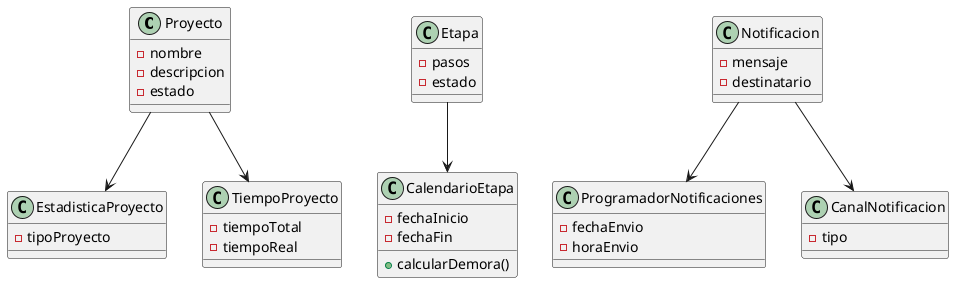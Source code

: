 @startuml
class Proyecto {
  - nombre
  - descripcion
  - estado
}

class EstadisticaProyecto {
  - tipoProyecto
}

class TiempoProyecto {
  - tiempoTotal
  - tiempoReal
}

Proyecto --> EstadisticaProyecto
Proyecto --> TiempoProyecto

class Etapa {
  - pasos
  - estado
}

class CalendarioEtapa {
  - fechaInicio
  - fechaFin
  + calcularDemora()
}

Etapa --> CalendarioEtapa

class Notificacion {
  - mensaje
  - destinatario
}

class ProgramadorNotificaciones {
  - fechaEnvio
  - horaEnvio
}

class CanalNotificacion {
  - tipo
}

Notificacion --> ProgramadorNotificaciones
Notificacion --> CanalNotificacion
@enduml

